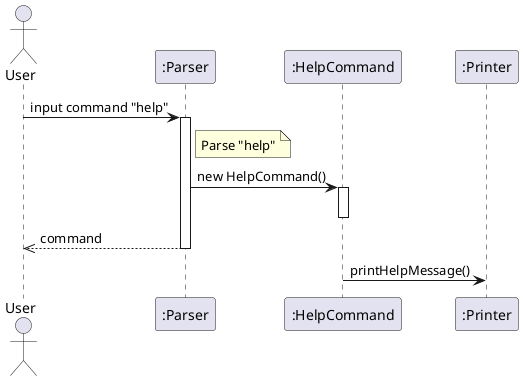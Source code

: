 @startuml
actor User
participant Parser as ":Parser"
participant HelpCommand as ":HelpCommand"
participant Printer as ":Printer"

User -> Parser: input command "help"
activate Parser

note right of Parser: Parse "help"
Parser -> HelpCommand: new HelpCommand()
activate HelpCommand
deactivate HelpCommand
Parser -->> User: command
deactivate Parser

HelpCommand -> Printer: printHelpMessage()
@enduml